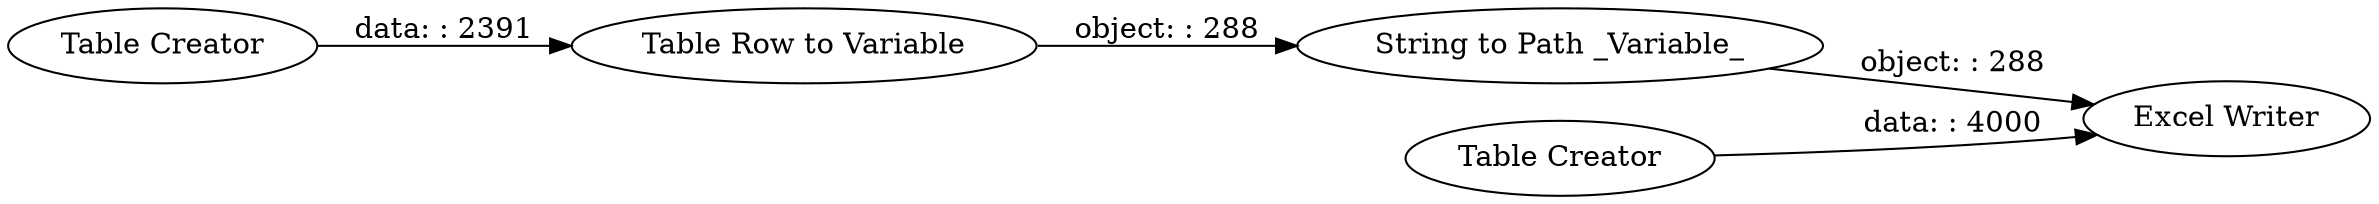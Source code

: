 digraph {
	"5343122859687894498_5" [label="Excel Writer"]
	"5343122859687894498_9" [label="Table Row to Variable"]
	"5343122859687894498_8" [label="String to Path _Variable_"]
	"5343122859687894498_11" [label="Table Creator"]
	"5343122859687894498_12" [label="Table Creator"]
	"5343122859687894498_12" -> "5343122859687894498_9" [label="data: : 2391"]
	"5343122859687894498_11" -> "5343122859687894498_5" [label="data: : 4000"]
	"5343122859687894498_8" -> "5343122859687894498_5" [label="object: : 288"]
	"5343122859687894498_9" -> "5343122859687894498_8" [label="object: : 288"]
	rankdir=LR
}
